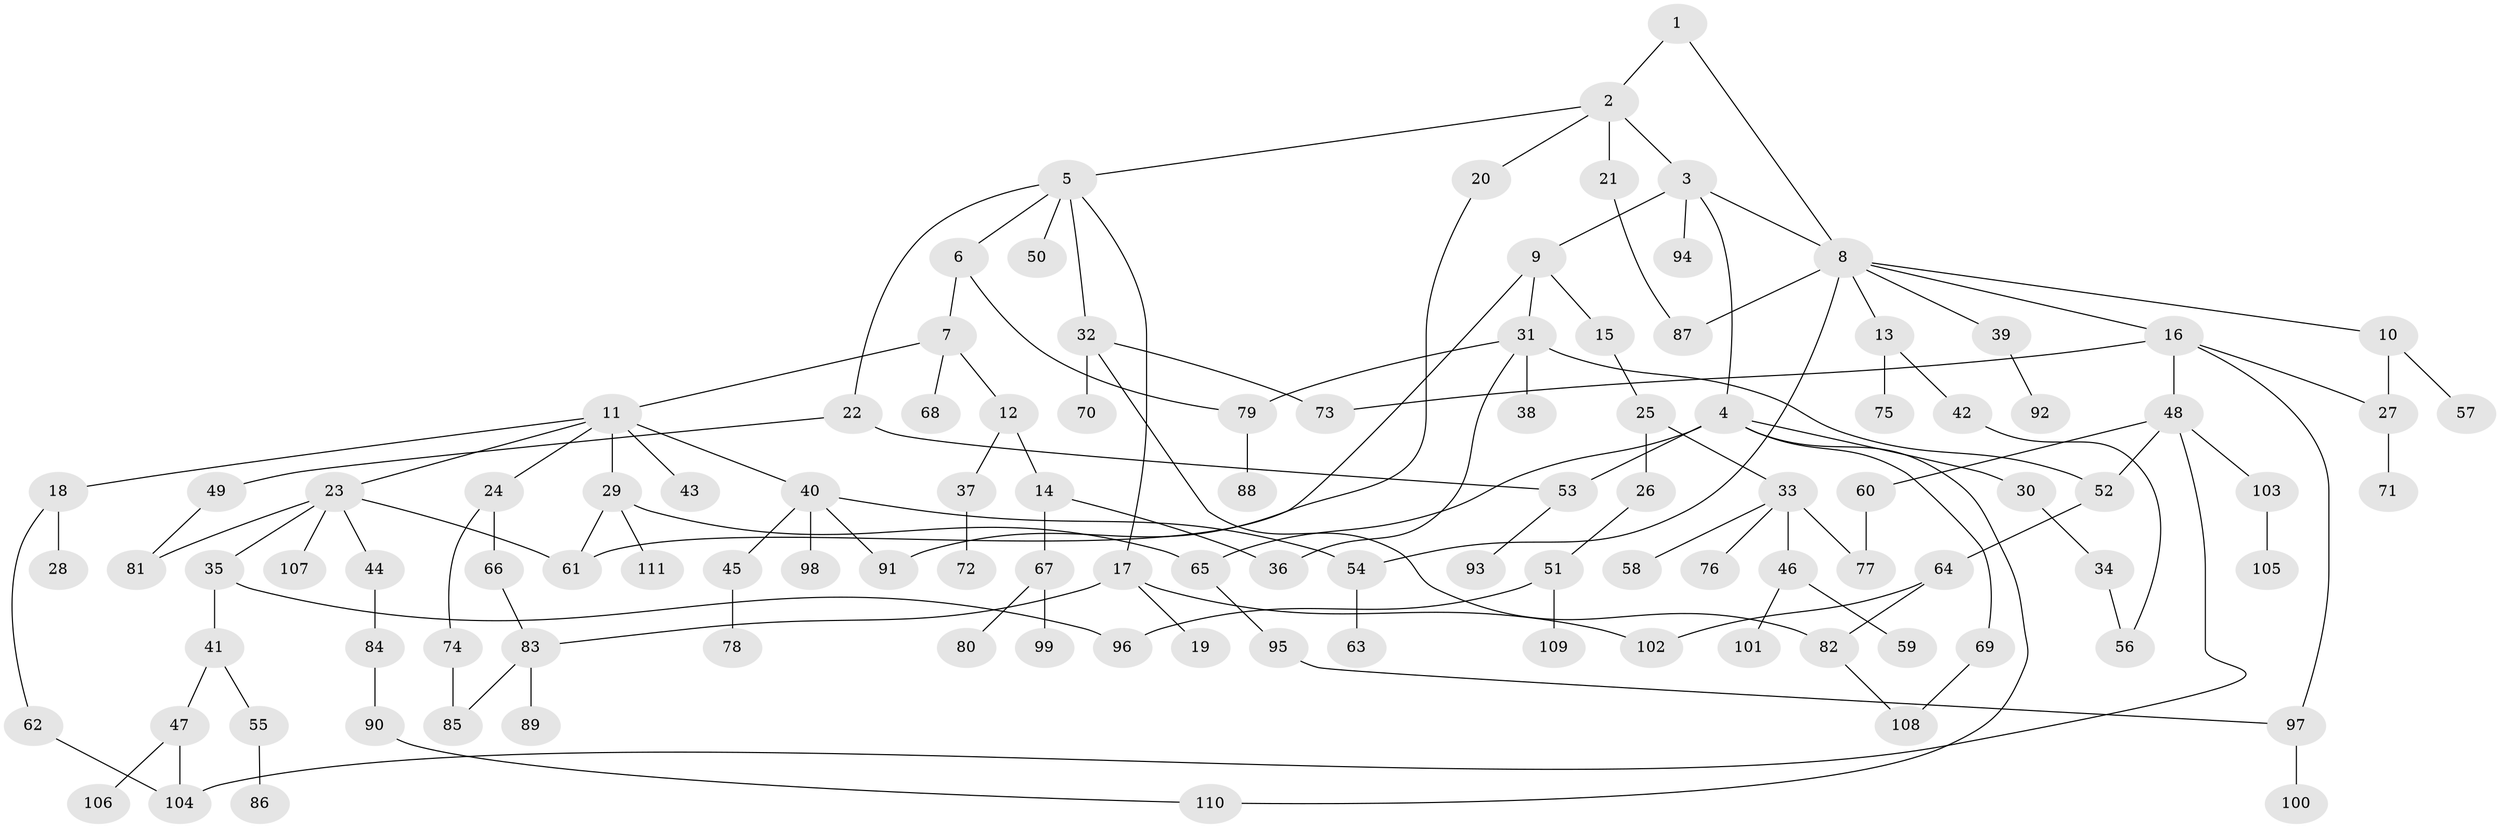 // Generated by graph-tools (version 1.1) at 2025/01/03/09/25 03:01:06]
// undirected, 111 vertices, 136 edges
graph export_dot {
graph [start="1"]
  node [color=gray90,style=filled];
  1;
  2;
  3;
  4;
  5;
  6;
  7;
  8;
  9;
  10;
  11;
  12;
  13;
  14;
  15;
  16;
  17;
  18;
  19;
  20;
  21;
  22;
  23;
  24;
  25;
  26;
  27;
  28;
  29;
  30;
  31;
  32;
  33;
  34;
  35;
  36;
  37;
  38;
  39;
  40;
  41;
  42;
  43;
  44;
  45;
  46;
  47;
  48;
  49;
  50;
  51;
  52;
  53;
  54;
  55;
  56;
  57;
  58;
  59;
  60;
  61;
  62;
  63;
  64;
  65;
  66;
  67;
  68;
  69;
  70;
  71;
  72;
  73;
  74;
  75;
  76;
  77;
  78;
  79;
  80;
  81;
  82;
  83;
  84;
  85;
  86;
  87;
  88;
  89;
  90;
  91;
  92;
  93;
  94;
  95;
  96;
  97;
  98;
  99;
  100;
  101;
  102;
  103;
  104;
  105;
  106;
  107;
  108;
  109;
  110;
  111;
  1 -- 2;
  1 -- 8;
  2 -- 3;
  2 -- 5;
  2 -- 20;
  2 -- 21;
  3 -- 4;
  3 -- 9;
  3 -- 94;
  3 -- 8;
  4 -- 30;
  4 -- 53;
  4 -- 69;
  4 -- 65;
  4 -- 110;
  5 -- 6;
  5 -- 17;
  5 -- 22;
  5 -- 32;
  5 -- 50;
  6 -- 7;
  6 -- 79;
  7 -- 11;
  7 -- 12;
  7 -- 68;
  8 -- 10;
  8 -- 13;
  8 -- 16;
  8 -- 39;
  8 -- 54;
  8 -- 87;
  9 -- 15;
  9 -- 31;
  9 -- 61;
  10 -- 27;
  10 -- 57;
  11 -- 18;
  11 -- 23;
  11 -- 24;
  11 -- 29;
  11 -- 40;
  11 -- 43;
  12 -- 14;
  12 -- 37;
  13 -- 42;
  13 -- 75;
  14 -- 36;
  14 -- 67;
  15 -- 25;
  16 -- 48;
  16 -- 73;
  16 -- 97;
  16 -- 27;
  17 -- 19;
  17 -- 83;
  17 -- 102;
  18 -- 28;
  18 -- 62;
  20 -- 91;
  21 -- 87;
  22 -- 49;
  22 -- 53;
  23 -- 35;
  23 -- 44;
  23 -- 61;
  23 -- 107;
  23 -- 81;
  24 -- 66;
  24 -- 74;
  25 -- 26;
  25 -- 33;
  26 -- 51;
  27 -- 71;
  29 -- 65;
  29 -- 111;
  29 -- 61;
  30 -- 34;
  31 -- 38;
  31 -- 79;
  31 -- 52;
  31 -- 36;
  32 -- 70;
  32 -- 82;
  32 -- 73;
  33 -- 46;
  33 -- 58;
  33 -- 76;
  33 -- 77;
  34 -- 56;
  35 -- 41;
  35 -- 96;
  37 -- 72;
  39 -- 92;
  40 -- 45;
  40 -- 91;
  40 -- 98;
  40 -- 54;
  41 -- 47;
  41 -- 55;
  42 -- 56;
  44 -- 84;
  45 -- 78;
  46 -- 59;
  46 -- 101;
  47 -- 106;
  47 -- 104;
  48 -- 52;
  48 -- 60;
  48 -- 103;
  48 -- 104;
  49 -- 81;
  51 -- 109;
  51 -- 96;
  52 -- 64;
  53 -- 93;
  54 -- 63;
  55 -- 86;
  60 -- 77;
  62 -- 104;
  64 -- 102;
  64 -- 82;
  65 -- 95;
  66 -- 83;
  67 -- 80;
  67 -- 99;
  69 -- 108;
  74 -- 85;
  79 -- 88;
  82 -- 108;
  83 -- 89;
  83 -- 85;
  84 -- 90;
  90 -- 110;
  95 -- 97;
  97 -- 100;
  103 -- 105;
}
